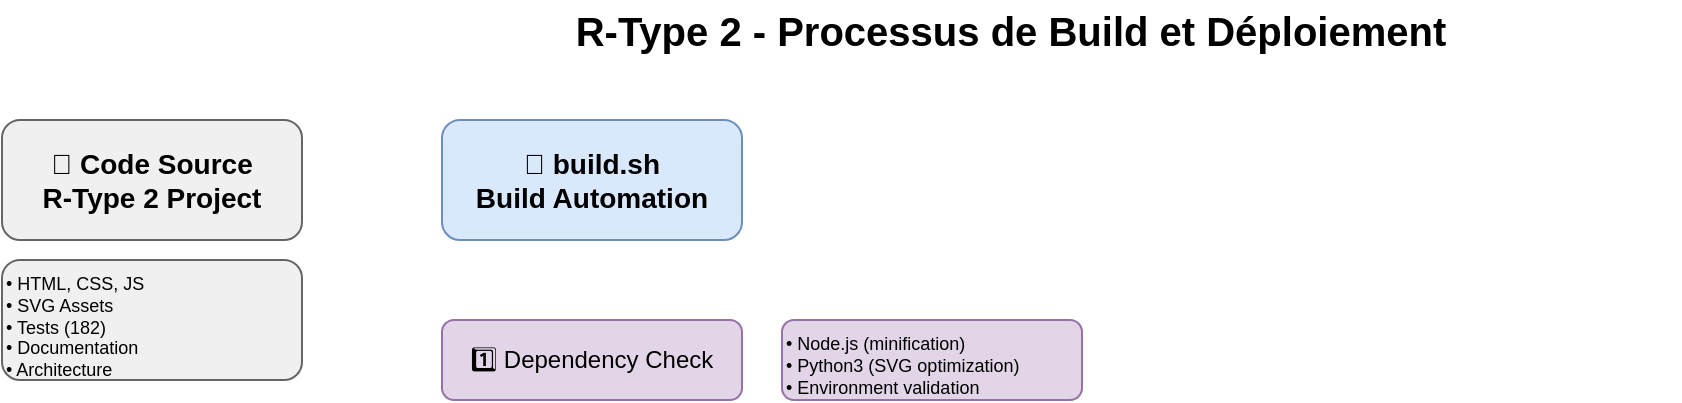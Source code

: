 <mxfile version="22.1.16" type="device">
  <diagram name="Processus de Build" id="build-process">
    <mxGraphModel dx="1422" dy="794" grid="1" gridSize="10" guides="1" tooltips="1" connect="1" arrows="1" fold="1" page="1" pageScale="1" pageWidth="1169" pageHeight="827" math="0" shadow="0">
      <root>
        <mxCell id="0" />
        <mxCell id="1" parent="0" />
        
        <!-- Titre -->
        <mxCell id="title" value="R-Type 2 - Processus de Build et Déploiement" style="text;html=1;strokeColor=none;fillColor=none;align=center;verticalAlign=middle;whiteSpace=wrap;rounded=0;fontSize=20;fontStyle=1;" vertex="1" parent="1">
          <mxGeometry x="250" y="20" width="669" height="30" as="geometry" />
        </mxCell>
        
        <!-- Source Code -->
        <mxCell id="source" value="📁 Code Source&#xa;R-Type 2 Project" style="rounded=1;whiteSpace=wrap;html=1;fillColor=#f0f0f0;strokeColor=#666666;fontSize=14;fontStyle=1;" vertex="1" parent="1">
          <mxGeometry x="80" y="80" width="150" height="60" as="geometry" />
        </mxCell>
        
        <!-- Source Details -->
        <mxCell id="source-details" value="• HTML, CSS, JS&#xa;• SVG Assets&#xa;• Tests (182)&#xa;• Documentation&#xa;• Architecture" style="text;html=1;strokeColor=#666666;fillColor=#f0f0f0;align=left;verticalAlign=top;whiteSpace=wrap;rounded=1;fontSize=9;" vertex="1" parent="1">
          <mxGeometry x="80" y="150" width="150" height="60" as="geometry" />
        </mxCell>
        
        <!-- Build Script -->
        <mxCell id="build-script" value="🔨 build.sh&#xa;Build Automation" style="rounded=1;whiteSpace=wrap;html=1;fillColor=#dae8fc;strokeColor=#6c8ebf;fontSize=14;fontStyle=1;" vertex="1" parent="1">
          <mxGeometry x="300" y="80" width="150" height="60" as="geometry" />
        </mxCell>
        
        <!-- Build Steps -->
        <mxCell id="step1" value="1️⃣ Dependency Check" style="rounded=1;whiteSpace=wrap;html=1;fillColor=#e1d5e7;strokeColor=#9673a6;fontSize=12;" vertex="1" parent="1">
          <mxGeometry x="300" y="180" width="150" height="40" as="geometry" />
        </mxCell>
        
        <mxCell id="step1-detail" value="• Node.js (minification)&#xa;• Python3 (SVG optimization)&#xa;• Environment validation" style="text;html=1;strokeColor=#9673a6;fillColor=#e1d5e7;align=left;verticalAlign=top;whiteSpace=wrap;rounded=1;fontSize=9;" vertex="1" parent="1">
          <mxGeometry x="470" y="180" width="150" height="40" as="geometry" />
        </mxCell>
        
        <mxCell id="step2" value="2️⃣ Clean & Setup" style="rounded=1;whiteSpace=wrap;html=1;fillColor=#e1d5e7;strokeColor=#9673a6;fontSize=12;" vertex="1" parent="1">
          <mxGeometry x="300" y="240" width="150" height="40" as="geometry" />
        </mxCell>
        
        <mxCell id="step2-detail" value="• Remove old dist/&#xa;• Create build directory&#xa;• Initialize structure" style="text;html=1;strokeColor=#9673a6;fillColor=#e1d5e7;align=left;verticalAlign=top;whiteSpace=wrap;rounded=1;fontSize=9;" vertex="1" parent="1">
          <mxGeometry x="470" y="240" width="150" height="40" as="geometry" />
        </mxCell>
        
        <mxCell id="step3" value="3️⃣ Copy Base Files" style="rounded=1;whiteSpace=wrap;html=1;fillColor=#e1d5e7;strokeColor=#9673a6;fontSize=12;" vertex="1" parent="1">
          <mxGeometry x="300" y="300" width="150" height="40" as="geometry" />
        </mxCell>
        
        <mxCell id="step3-detail" value="• index.html&#xa;• test files (dev/staging)&#xa;• Configuration files" style="text;html=1;strokeColor=#9673a6;fillColor=#e1d5e7;align=left;verticalAlign=top;whiteSpace=wrap;rounded=1;fontSize=9;" vertex="1" parent="1">
          <mxGeometry x="470" y="300" width="150" height="40" as="geometry" />
        </mxCell>
        
        <mxCell id="step4" value="4️⃣ Process JavaScript" style="rounded=1;whiteSpace=wrap;html=1;fillColor=#fff2cc;strokeColor=#d6b656;fontSize=12;" vertex="1" parent="1">
          <mxGeometry x="300" y="360" width="150" height="40" as="geometry" />
        </mxCell>
        
        <mxCell id="step4-detail" value="• Copy JS structure&#xa;• Minify if Node.js available&#xa;• Remove comments/spaces" style="text;html=1;strokeColor=#d6b656;fillColor=#fff2cc;align=left;verticalAlign=top;whiteSpace=wrap;rounded=1;fontSize=9;" vertex="1" parent="1">
          <mxGeometry x="470" y="360" width="150" height="40" as="geometry" />
        </mxCell>
        
        <mxCell id="step5" value="5️⃣ Process Assets" style="rounded=1;whiteSpace=wrap;html=1;fillColor=#d5e8d4;strokeColor=#82b366;fontSize=12;" vertex="1" parent="1">
          <mxGeometry x="300" y="420" width="150" height="40" as="geometry" />
        </mxCell>
        
        <mxCell id="step5-detail" value="• Copy SVG sprites&#xa;• Optimize if Python available&#xa;• Reduce file sizes" style="text;html=1;strokeColor=#82b366;fillColor=#d5e8d4;align=left;verticalAlign=top;whiteSpace=wrap;rounded=1;fontSize=9;" vertex="1" parent="1">
          <mxGeometry x="470" y="420" width="150" height="40" as="geometry" />
        </mxCell>
        
        <mxCell id="step6" value="6️⃣ Generate Metadata" style="rounded=1;whiteSpace=wrap;html=1;fillColor=#f8cecc;strokeColor=#b85450;fontSize=12;" vertex="1" parent="1">
          <mxGeometry x="300" y="480" width="150" height="40" as="geometry" />
        </mxCell>
        
        <mxCell id="step6-detail" value="• build-info.json&#xa;• Git commit/branch&#xa;• Build timestamp" style="text;html=1;strokeColor=#b85450;fillColor=#f8cecc;align=left;verticalAlign=top;whiteSpace=wrap;rounded=1;fontSize=9;" vertex="1" parent="1">
          <mxGeometry x="470" y="480" width="150" height="40" as="geometry" />
        </mxCell>
        
        <!-- Build Output -->
        <mxCell id="build-output" value="📦 dist/&#xa;Build Output" style="rounded=1;whiteSpace=wrap;html=1;fillColor=#d5e8d4;strokeColor=#82b366;fontSize=14;fontStyle=1;" vertex="1" parent="1">
          <mxGeometry x="700" y="80" width="150" height="60" as="geometry" />
        </mxCell>
        
        <!-- Output Structure -->
        <mxCell id="output-structure" value="📁 Structure Optimisée:&#xa;├── index.html&#xa;├── js/ (minified)&#xa;├── assets/ (optimized)&#xa;├── tests/ (dev only)&#xa;├── architecture/&#xa;└── build-info.json" style="text;html=1;strokeColor=#82b366;fillColor=#d5e8d4;align=left;verticalAlign=top;whiteSpace=wrap;rounded=1;fontSize=9;" vertex="1" parent="1">
          <mxGeometry x="700" y="150" width="150" height="90" as="geometry" />
        </mxCell>
        
        <!-- Deployment Process -->
        <mxCell id="deploy-title" value="PROCESSUS DE DÉPLOIEMENT" style="text;html=1;strokeColor=none;fillColor=none;align=center;verticalAlign=middle;whiteSpace=wrap;rounded=0;fontSize=16;fontStyle=1;" vertex="1" parent="1">
          <mxGeometry x="80" y="560" width="300" height="30" as="geometry" />
        </mxCell>
        
        <!-- Deploy Script -->
        <mxCell id="deploy-script" value="🚀 deploy.sh&#xa;Deployment Automation" style="rounded=1;whiteSpace=wrap;html=1;fillColor=#dae8fc;strokeColor=#6c8ebf;fontSize=14;fontStyle=1;" vertex="1" parent="1">
          <mxGeometry x="80" y="600" width="150" height="60" as="geometry" />
        </mxCell>
        
        <!-- Deploy Steps -->
        <mxCell id="deploy-step1" value="1️⃣ Prerequisites" style="rounded=1;whiteSpace=wrap;html=1;fillColor=#e1d5e7;strokeColor=#9673a6;fontSize=11;" vertex="1" parent="1">
          <mxGeometry x="80" y="680" width="100" height="30" as="geometry" />
        </mxCell>
        
        <mxCell id="deploy-step2" value="2️⃣ Infrastructure" style="rounded=1;whiteSpace=wrap;html=1;fillColor=#e1d5e7;strokeColor=#9673a6;fontSize=11;" vertex="1" parent="1">
          <mxGeometry x="190" y="680" width="100" height="30" as="geometry" />
        </mxCell>
        
        <mxCell id="deploy-step3" value="3️⃣ Upload S3" style="rounded=1;whiteSpace=wrap;html=1;fillColor=#e1d5e7;strokeColor=#9673a6;fontSize=11;" vertex="1" parent="1">
          <mxGeometry x="300" y="680" width="100" height="30" as="geometry" />
        </mxCell>
        
        <mxCell id="deploy-step4" value="4️⃣ Invalidate CDN" style="rounded=1;whiteSpace=wrap;html=1;fillColor=#e1d5e7;strokeColor=#9673a6;fontSize=11;" vertex="1" parent="1">
          <mxGeometry x="410" y="680" width="100" height="30" as="geometry" />
        </mxCell>
        
        <mxCell id="deploy-step5" value="5️⃣ Health Check" style="rounded=1;whiteSpace=wrap;html=1;fillColor=#e1d5e7;strokeColor=#9673a6;fontSize=11;" vertex="1" parent="1">
          <mxGeometry x="520" y="680" width="100" height="30" as="geometry" />
        </mxCell>
        
        <!-- Deploy Details -->
        <mxCell id="deploy-details" value="🔍 Vérifications:&#xa;• AWS CLI configured&#xa;• Credentials valid&#xa;• Build directory exists&#xa;&#xa;🏗️ CloudFormation:&#xa;• Deploy main stack&#xa;• Deploy monitoring&#xa;• Get outputs (bucket, CDN)&#xa;&#xa;📤 S3 Upload:&#xa;• HTML: cache 5min&#xa;• JS: cache 1 day&#xa;• Assets: cache 30 days&#xa;&#xa;🔄 CloudFront:&#xa;• Invalidate all paths&#xa;• Wait for propagation&#xa;&#xa;🏥 Health Check:&#xa;• HTTP status 200&#xa;• Game accessibility" style="text;html=1;strokeColor=#6c8ebf;fillColor=#dae8fc;align=left;verticalAlign=top;whiteSpace=wrap;rounded=1;fontSize=9;" vertex="1" parent="1">
          <mxGeometry x="650" y="600" width="200" height="200" as="geometry" />
        </mxCell>
        
        <!-- Optimization Details -->
        <mxCell id="optimization-title" value="OPTIMISATIONS APPLIQUÉES" style="text;html=1;strokeColor=none;fillColor=none;align=center;verticalAlign=middle;whiteSpace=wrap;rounded=0;fontSize=16;fontStyle=1;" vertex="1" parent="1">
          <mxGeometry x="900" y="80" width="250" height="30" as="geometry" />
        </mxCell>
        
        <!-- JS Optimization -->
        <mxCell id="js-opt" value="⚙️ JavaScript Minification" style="rounded=1;whiteSpace=wrap;html=1;fillColor=#fff2cc;strokeColor=#d6b656;fontSize=12;fontStyle=1;" vertex="1" parent="1">
          <mxGeometry x="900" y="120" width="180" height="30" as="geometry" />
        </mxCell>
        
        <mxCell id="js-opt-detail" value="function minifyJS(content) {&#xa;  return content&#xa;    .replace(/\/\*[\s\S]*?\*\//g, '') // Comments&#xa;    .replace(/\/\/.*$/gm, '')         // Line comments&#xa;    .replace(/\s+/g, ' ')             // Spaces&#xa;    .trim();&#xa;}&#xa;&#xa;Réduction: ~30% taille fichiers" style="text;html=1;strokeColor=#d6b656;fillColor=#fff2cc;align=left;verticalAlign=top;whiteSpace=wrap;rounded=1;fontSize=8;fontFamily=monospace;" vertex="1" parent="1">
          <mxGeometry x="900" y="160" width="250" height="100" as="geometry" />
        </mxCell>
        
        <!-- SVG Optimization -->
        <mxCell id="svg-opt" value="🎨 SVG Optimization" style="rounded=1;whiteSpace=wrap;html=1;fillColor=#d5e8d4;strokeColor=#82b366;fontSize=12;fontStyle=1;" vertex="1" parent="1">
          <mxGeometry x="900" y="280" width="180" height="30" as="geometry" />
        </mxCell>
        
        <mxCell id="svg-opt-detail" value="def optimize_svg(content):&#xa;  # Remove comments&#xa;  content = re.sub(r'&lt;!--.*?--&gt;', '', content)&#xa;  # Remove whitespace&#xa;  content = re.sub(r'\s+', ' ', content)&#xa;  # Remove unnecessary attributes&#xa;  content = re.sub(r'xmlns:xlink=&quot;[^&quot;]*&quot;', '', content)&#xa;  return content.strip()&#xa;&#xa;Réduction: ~20% taille sprites" style="text;html=1;strokeColor=#82b366;fillColor=#d5e8d4;align=left;verticalAlign=top;whiteSpace=wrap;rounded=1;fontSize=8;fontFamily=monospace;" vertex="1" parent="1">
          <mxGeometry x="900" y="320" width="250" height="100" as="geometry" />
        </mxCell>
        
        <!-- Build Metadata -->
        <mxCell id="metadata-opt" value="📋 Build Metadata" style="rounded=1;whiteSpace=wrap;html=1;fillColor=#f8cecc;strokeColor=#b85450;fontSize=12;fontStyle=1;" vertex="1" parent="1">
          <mxGeometry x="900" y="440" width="180" height="30" as="geometry" />
        </mxCell>
        
        <mxCell id="metadata-detail" value="{&#xa;  &quot;project&quot;: &quot;rtype2-game&quot;,&#xa;  &quot;environment&quot;: &quot;prod&quot;,&#xa;  &quot;buildTime&quot;: &quot;2024-01-16T10:00:00Z&quot;,&#xa;  &quot;buildVersion&quot;: &quot;20240116100000&quot;,&#xa;  &quot;gitCommit&quot;: &quot;abc123...&quot;,&#xa;  &quot;gitBranch&quot;: &quot;main&quot;&#xa;}&#xa;&#xa;Traçabilité complète des builds" style="text;html=1;strokeColor=#b85450;fillColor=#f8cecc;align=left;verticalAlign=top;whiteSpace=wrap;rounded=1;fontSize=8;fontFamily=monospace;" vertex="1" parent="1">
          <mxGeometry x="900" y="480" width="250" height="120" as="geometry" />
        </mxCell>
        
        <!-- Environment Differences -->
        <mxCell id="env-diff-title" value="DIFFÉRENCES PAR ENVIRONNEMENT" style="text;html=1;strokeColor=none;fillColor=none;align=center;verticalAlign=middle;whiteSpace=wrap;rounded=0;fontSize=14;fontStyle=1;" vertex="1" parent="1">
          <mxGeometry x="900" y="620" width="250" height="30" as="geometry" />
        </mxCell>
        
        <mxCell id="env-dev-build" value="🔧 DEV Build" style="rounded=1;whiteSpace=wrap;html=1;fillColor=#d5e8d4;strokeColor=#82b366;fontSize=11;fontStyle=1;" vertex="1" parent="1">
          <mxGeometry x="900" y="660" width="70" height="30" as="geometry" />
        </mxCell>
        
        <mxCell id="env-staging-build" value="🧪 STAGING Build" style="rounded=1;whiteSpace=wrap;html=1;fillColor=#fff2cc;strokeColor=#d6b656;fontSize=11;fontStyle=1;" vertex="1" parent="1">
          <mxGeometry x="980" y="660" width="80" height="30" as="geometry" />
        </mxCell>
        
        <mxCell id="env-prod-build" value="🚀 PROD Build" style="rounded=1;whiteSpace=wrap;html=1;fillColor=#f8cecc;strokeColor=#b85450;fontSize=11;fontStyle=1;" vertex="1" parent="1">
          <mxGeometry x="1070" y="660" width="70" height="30" as="geometry" />
        </mxCell>
        
        <mxCell id="env-comparison" value="DEV:&#xa;• All files included&#xa;• Test files copied&#xa;• Debug enabled&#xa;• No minification&#xa;&#xa;STAGING:&#xa;• Test files included&#xa;• Light optimization&#xa;• Monitoring enabled&#xa;• Pre-prod validation&#xa;&#xa;PROD:&#xa;• Optimized build&#xa;• No test files&#xa;• Full minification&#xa;• Performance focused" style="text;html=1;strokeColor=#666666;fillColor=#f0f0f0;align=left;verticalAlign=top;whiteSpace=wrap;rounded=1;fontSize=9;" vertex="1" parent="1">
          <mxGeometry x="900" y="700" width="250" height="120" as="geometry" />
        </mxCell>
        
        <!-- Flow Arrows -->
        <mxCell id="flow-source-build" style="edgeStyle=orthogonalEdgeStyle;rounded=0;orthogonalLoop=1;jettySize=auto;html=1;exitX=1;exitY=0.5;exitDx=0;exitDy=0;entryX=0;entryY=0.5;entryDx=0;entryDy=0;strokeWidth=3;strokeColor=#2D7600;" edge="1" parent="1" source="source" target="build-script">
          <mxGeometry relative="1" as="geometry" />
        </mxCell>
        
        <mxCell id="flow-build-output" style="edgeStyle=orthogonalEdgeStyle;rounded=0;orthogonalLoop=1;jettySize=auto;html=1;exitX=1;exitY=0.5;exitDx=0;exitDy=0;entryX=0;entryY=0.5;entryDx=0;entryDy=0;strokeWidth=3;strokeColor=#1BA1E2;" edge="1" parent="1" source="build-script" target="build-output">
          <mxGeometry relative="1" as="geometry" />
        </mxCell>
        
        <mxCell id="flow-output-deploy" style="edgeStyle=orthogonalEdgeStyle;rounded=0;orthogonalLoop=1;jettySize=auto;html=1;exitX=0;exitY=1;exitDx=0;exitDy=0;entryX=1;entryY=0.5;entryDx=0;entryDy=0;strokeWidth=3;strokeColor=#FF8000;" edge="1" parent="1" source="build-output" target="deploy-script">
          <mxGeometry relative="1" as="geometry" />
        </mxCell>
        
        <!-- Build Steps Flow -->
        <mxCell id="steps-flow" style="edgeStyle=orthogonalEdgeStyle;rounded=0;orthogonalLoop=1;jettySize=auto;html=1;exitX=0.5;exitY=1;exitDx=0;exitDy=0;entryX=0.5;entryY=0;entryDx=0;entryDy=0;strokeWidth=2;strokeColor=#9673A6;" edge="1" parent="1" source="build-script" target="step1">
          <mxGeometry relative="1" as="geometry" />
        </mxCell>
        
        <!-- Performance Stats -->
        <mxCell id="perf-stats" value="📊 STATISTIQUES BUILD&#xa;&#xa;Temps moyen: 15-30s&#xa;Réduction JS: ~30%&#xa;Réduction SVG: ~20%&#xa;Taille finale: ~2-5MB&#xa;Fichiers générés: 50-100&#xa;&#xa;Optimisations:&#xa;✅ Minification automatique&#xa;✅ Compression assets&#xa;✅ Métadonnées build&#xa;✅ Structure optimisée&#xa;✅ Cache headers" style="text;html=1;strokeColor=#d79b00;fillColor=#ffe6cc;align=left;verticalAlign=top;whiteSpace=wrap;rounded=1;fontSize=10;" vertex="1" parent="1">
          <mxGeometry x="80" y="730" width="200" height="160" as="geometry" />
        </mxCell>
        
        <!-- Commands -->
        <mxCell id="commands" value="🔧 COMMANDES UTILES&#xa;&#xa;# Build manuel&#xa;./build.sh prod&#xa;&#xa;# Déploiement complet&#xa;./deploy.sh prod&#xa;&#xa;# Avec Makefile&#xa;make build ENVIRONMENT=prod&#xa;make deploy ENVIRONMENT=prod&#xa;&#xa;# Debug build&#xa;DEBUG=1 ./build.sh dev&#xa;&#xa;# Nettoyage&#xa;make clean" style="text;html=1;strokeColor=#666666;fillColor=#f5f5f5;align=left;verticalAlign=top;whiteSpace=wrap;rounded=1;fontSize=10;fontFamily=monospace;" vertex="1" parent="1">
          <mxGeometry x="300" y="730" width="200" height="160" as="geometry" />
        </mxCell>
        
        <!-- Validation -->
        <mxCell id="validation" value="✅ VALIDATION BUILD&#xa;&#xa;Vérifications automatiques:&#xa;• Dépendances disponibles&#xa;• Structure de fichiers&#xa;• Taille des assets&#xa;• Métadonnées complètes&#xa;• Intégrité des fichiers&#xa;&#xa;Tests post-build:&#xa;• Chargement HTML&#xa;• Assets accessibles&#xa;• JS non cassé&#xa;• SVG valides&#xa;• Build info présent" style="text;html=1;strokeColor=#82b366;fillColor=#d5e8d4;align=left;verticalAlign=top;whiteSpace=wrap;rounded=1;fontSize=10;" vertex="1" parent="1">
          <mxGeometry x="520" y="730" width="200" height="160" as="geometry" />
        </mxCell>
      </root>
    </mxGraphModel>
  </diagram>
</mxfile>
